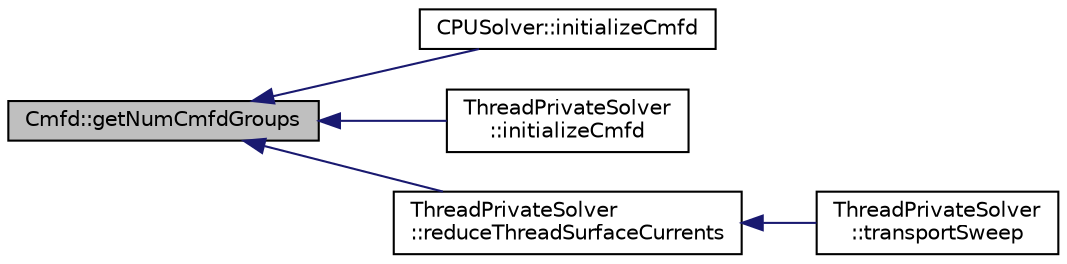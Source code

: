 digraph "Cmfd::getNumCmfdGroups"
{
  edge [fontname="Helvetica",fontsize="10",labelfontname="Helvetica",labelfontsize="10"];
  node [fontname="Helvetica",fontsize="10",shape=record];
  rankdir="LR";
  Node1 [label="Cmfd::getNumCmfdGroups",height=0.2,width=0.4,color="black", fillcolor="grey75", style="filled" fontcolor="black"];
  Node1 -> Node2 [dir="back",color="midnightblue",fontsize="10",style="solid",fontname="Helvetica"];
  Node2 [label="CPUSolver::initializeCmfd",height=0.2,width=0.4,color="black", fillcolor="white", style="filled",URL="$classCPUSolver.html#acf1386161e001fd58d8962a4c6ad24c7",tooltip="Initializes Cmfd object for acceleration prior to source iteration."];
  Node1 -> Node3 [dir="back",color="midnightblue",fontsize="10",style="solid",fontname="Helvetica"];
  Node3 [label="ThreadPrivateSolver\l::initializeCmfd",height=0.2,width=0.4,color="black", fillcolor="white", style="filled",URL="$classThreadPrivateSolver.html#a2093a23adc15841ad486b2b803e1fb28",tooltip="Initializes Cmfd object for acceleration prior to source iteration."];
  Node1 -> Node4 [dir="back",color="midnightblue",fontsize="10",style="solid",fontname="Helvetica"];
  Node4 [label="ThreadPrivateSolver\l::reduceThreadSurfaceCurrents",height=0.2,width=0.4,color="black", fillcolor="white", style="filled",URL="$classThreadPrivateSolver.html#a4cb9752f69c981fc62c5ad2d7268a6e9",tooltip="Reduces the Cmfd Mesh surface currents from private thread arrays to a global Mesh surface current ar..."];
  Node4 -> Node5 [dir="back",color="midnightblue",fontsize="10",style="solid",fontname="Helvetica"];
  Node5 [label="ThreadPrivateSolver\l::transportSweep",height=0.2,width=0.4,color="black", fillcolor="white", style="filled",URL="$classThreadPrivateSolver.html#ad784c540c10f88aafe54965631c139e0",tooltip="This method performs one transport sweep of all azimuthal angles, Tracks, Track segments, polar angles and energy groups."];
}
